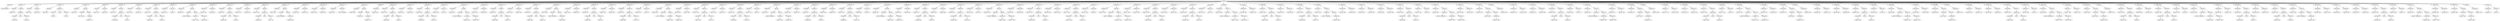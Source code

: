 digraph {
	ordering = out;
	ExpConst51 -> "Value51: 0";
	ExpTemp253 -> "Temp253: $rv";
	StatExp6 -> ExpTemp252;
	ExpTemp252 -> "Temp252: T216";
	ExpList26 -> ExpTemp251;
	ExpTemp251 -> "Temp251: T298";
	ExpName26 -> "Label27: print";
	ExpTemp250 -> "Temp250: T299";
	ExpTemp247 -> "Temp247: T296";
	ExpList25 -> ExpTemp246;
	ExpList25 -> ExpTemp247;
	ExpTemp246 -> "Temp246: T295";
	ExpCall25 -> ExpName25;
	ExpCall25 -> ExpList25;
	ExpName25 -> "Label26: Tree@Search";
	ExpConst50 -> "Value50: 12";
	StatMove120 -> ExpTemp244;
	StatMove120 -> ExpConst50;
	ExpBinary33 -> ExpTemp243;
	ExpBinary33 -> Plus32;
	ExpBinary33 -> ExpConst49;
	ExpTemp241 -> "Temp241: T215";
	StatMove118 -> ExpTemp240;
	StatMove118 -> ExpTemp241;
	ExpTemp240 -> "Temp240: T297";
	ExpList24 -> ExpTemp235;
	ExpCall24 -> ExpName24;
	ExpCall24 -> ExpList24;
	StatMove115 -> ExpTemp234;
	StatMove115 -> ExpCall24;
	ExpTemp234 -> "Temp234: T293";
	ExpMem31 -> ExpBinary32;
	ExpConst48 -> "Value48: 16";
	ExpBinary32 -> ExpTemp233;
	ExpBinary32 -> Plus31;
	ExpBinary32 -> ExpConst48;
	StatMove114 -> ExpTemp232;
	StatMove114 -> ExpMem31;
	ExpTemp232 -> "Temp232: T292";
	ExpTemp231 -> "Temp231: T214";
	StatMove113 -> ExpTemp230;
	StatMove113 -> ExpTemp231;
	ExpConst47 -> "Value47: 8";
	StatMove112 -> ExpTemp228;
	StatMove112 -> ExpMem30;
	ExpTemp228 -> "Temp228: T294";
	ExpTemp225 -> "Temp225: T289";
	ExpTemp224 -> "Temp224: T288";
	StatMove110 -> ExpTemp223;
	StatMove110 -> ExpCall23;
	ExpTemp223 -> "Temp223: T290";
	ExpTemp222 -> "Temp222: T289";
	ExpMem29 -> ExpBinary30;
	ExpConst45 -> "Value45: 16";
	ExpTemp220 -> "Temp220: T288";
	ExpTemp219 -> "Temp219: T213";
	ExpTemp227 -> "Temp227: T213";
	ExpTemp218 -> "Temp218: T290";
	ExpConst44 -> "Value44: 8";
	ExpTemp217 -> "Temp217: $fp";
	StatMove106 -> ExpTemp216;
	StatMove106 -> ExpMem28;
	ExpMem32 -> ExpBinary33;
	StatExp5 -> ExpTemp215;
	ExpTemp215 -> "Temp215: T212";
	ExpName22 -> "Label23: print";
	ExpTemp212 -> "Temp212: T211";
	StatMove104 -> ExpTemp211;
	StatMove104 -> ExpTemp212;
	ExpList21 -> ExpTemp209;
	ExpList21 -> ExpTemp210;
	ExpCall21 -> ExpName21;
	ExpCall21 -> ExpList21;
	StatMove103 -> ExpTemp208;
	StatMove103 -> ExpCall21;
	ExpTemp208 -> "Temp208: T285";
	ExpConst43 -> "Value43: 12";
	ExpTemp213 -> "Temp213: T287";
	ExpTemp207 -> "Temp207: T284";
	ExpMem27 -> ExpBinary28;
	ExpTemp206 -> "Temp206: $fp";
	ExpTemp202 -> "Temp202: T212";
	StatMove99 -> ExpTemp201;
	StatMove99 -> ExpTemp202;
	StatExp4 -> ExpTemp200;
	ExpTemp200 -> "Temp200: T210";
	ExpList20 -> ExpTemp199;
	ExpTemp199 -> "Temp199: T281";
	ExpCall20 -> ExpName20;
	ExpCall20 -> ExpList20;
	ExpName20 -> "Label21: print";
	ExpTemp198 -> "Temp198: T282";
	ExpTemp197 -> "Temp197: T209";
	ExpList19 -> ExpTemp194;
	ExpList19 -> ExpTemp195;
	ExpTemp194 -> "Temp194: T278";
	ExpCall19 -> ExpName19;
	ExpCall19 -> ExpList19;
	StatMove96 -> ExpTemp193;
	StatMove96 -> ExpCall19;
	ExpTemp193 -> "Temp193: T280";
	ExpConst41 -> "Value41: 50";
	ExpTemp192 -> "Temp192: T279";
	ExpMem26 -> ExpBinary27;
	ExpConst40 -> "Value40: 16";
	ExpBinary27 -> ExpTemp191;
	ExpBinary27 -> Plus26;
	ExpBinary27 -> ExpConst40;
	StatMove94 -> ExpTemp190;
	StatMove94 -> ExpMem26;
	ExpTemp189 -> "Temp189: T209";
	StatMove93 -> ExpTemp188;
	StatMove93 -> ExpTemp189;
	ExpTemp187 -> "Temp187: T210";
	StatMove92 -> ExpTemp186;
	StatMove92 -> ExpTemp187;
	StatMove119 -> ExpTemp242;
	StatMove119 -> ExpMem32;
	ExpConst46 -> "Value46: 12";
	ExpTemp186 -> "Temp186: T282";
	ExpTemp196 -> "Temp196: T281";
	StatExp3 -> ExpTemp185;
	ExpList18 -> ExpTemp184;
	ExpTemp184 -> "Temp184: T276";
	ExpTemp237 -> "Temp237: T214";
	ExpTemp182 -> "Temp182: T207";
	ExpTemp181 -> "Temp181: T276";
	ExpTemp180 -> "Temp180: T274";
	ExpList17 -> ExpTemp179;
	ExpList17 -> ExpTemp180;
	ExpMem28 -> ExpBinary29;
	ExpTemp179 -> "Temp179: T273";
	ExpCall17 -> ExpName17;
	ExpCall17 -> ExpList17;
	StatMove89 -> ExpTemp178;
	StatMove89 -> ExpCall17;
	ExpConst39 -> "Value39: 16";
	ExpTemp177 -> "Temp177: T274";
	ExpName23 -> "Label24: Tree@Delete";
	ExpConst38 -> "Value38: 16";
	ExpTemp201 -> "Temp201: T287";
	ExpBinary26 -> ExpTemp176;
	ExpBinary26 -> Plus25;
	ExpBinary26 -> ExpConst38;
	ExpTemp176 -> "Temp176: $fp";
	StatMove67 -> ExpTemp133;
	StatMove67 -> ExpTemp134;
	StatMove39 -> ExpTemp77;
	StatMove39 -> ExpConst19;
	ExpName18 -> "Label19: print";
	ExpTemp41 -> "Temp41: T229";
	ExpTemp93 -> "Temp93: T247";
	ExpBinary0 -> ExpTemp1;
	ExpBinary0 -> Plus0;
	ExpBinary0 -> ExpConst0;
	ExpConst17 -> "Value17: 8";
	StatMove51 -> ExpTemp101;
	StatMove51 -> ExpConst25;
	ExpTemp249 -> "Temp249: T215";
	StatMove87 -> ExpTemp175;
	StatMove87 -> ExpMem25;
	StatMove41 -> ExpTemp81;
	StatMove41 -> ExpTemp82;
	ExpTemp105 -> "Temp105: T251";
	ExpTemp71 -> "Temp71: T243";
	ExpTemp70 -> "Temp70: T196";
	StatMove97 -> ExpTemp196;
	StatMove97 -> ExpTemp197;
	ExpTemp69 -> "Temp69: T239";
	ExpTemp38 -> "Temp38: $fp";
	ExpTemp157 -> "Temp157: T206";
	ExpTemp129 -> "Temp129: T259";
	ExpTemp66 -> "Temp66: T238";
	ExpTemp174 -> "Temp174: T207";
	StatMove33 -> ExpTemp65;
	StatMove33 -> ExpConst16;
	ExpConst15 -> "Value15: 16";
	ExpTemp64 -> "Temp64: $fp";
	StatMove22 -> ExpTemp43;
	StatMove22 -> ExpConst11;
	ExpTemp63 -> "Temp63: T236";
	ExpTemp61 -> "Temp61: T238";
	ExpTemp0 -> "Temp0: T219";
	StatMove19 -> ExpTemp37;
	StatMove19 -> ExpMem5;
	ExpBinary31 -> ExpTemp229;
	ExpBinary31 -> Plus30;
	ExpBinary31 -> ExpConst47;
	ExpConst9 -> "Value9: 8";
	StatMove101 -> ExpTemp205;
	StatMove101 -> ExpMem27;
	ExpCall18 -> ExpName18;
	ExpCall18 -> ExpList18;
	ExpTemp120 -> "Temp120: $fp";
	ExpBinary10 -> ExpTemp60;
	ExpBinary10 -> Plus9;
	ExpBinary10 -> ExpConst14;
	StatMove30 -> ExpTemp59;
	StatMove30 -> ExpMem9;
	StatMove111 -> ExpTemp226;
	StatMove111 -> ExpTemp227;
	ExpList5 -> ExpTemp56;
	ExpTemp24 -> "Temp24: T192";
	ExpTemp67 -> "Temp67: T236";
	ExpTemp233 -> "Temp233: $fp";
	ExpTemp40 -> "Temp40: T194";
	ExpBinary3 -> ExpTemp14;
	ExpBinary3 -> Plus2;
	ExpBinary3 -> ExpConst4;
	ExpName21 -> "Label22: Tree@Search";
	StatMove85 -> ExpTemp171;
	StatMove85 -> ExpTemp172;
	ExpTemp56 -> "Temp56: T233";
	StatMove121 -> ExpTemp245;
	StatMove121 -> ExpCall25;
	ExpCall5 -> ExpName5;
	ExpCall5 -> ExpList5;
	ExpTemp107 -> "Temp107: T255";
	ExpConst18 -> "Value18: 16";
	ExpConst26 -> "Value26: 8";
	ExpBinary12 -> ExpTemp72;
	ExpBinary12 -> Plus11;
	ExpBinary12 -> ExpConst17;
	ExpTemp135 -> "Temp135: T260";
	ExpName5 -> "Label6: Tree@Print";
	StatMove40 -> ExpTemp78;
	StatMove40 -> ExpCall7;
	ExpTemp55 -> "Temp55: T234";
	ExpTemp239 -> "Temp239: T216";
	ExpList9 -> ExpTemp103;
	ExpList9 -> ExpTemp104;
	ExpBinary21 -> ExpTemp124;
	ExpBinary21 -> Plus20;
	ExpBinary21 -> ExpConst30;
	ExpMem8 -> ExpBinary9;
	ExpMem7 -> ExpBinary8;
	ExpConst16 -> "Value16: 24";
	ExpMem6 -> ExpBinary7;
	ExpConst12 -> "Value12: 8";
	ExpBinary8 -> ExpTemp50;
	ExpBinary8 -> Plus7;
	ExpBinary8 -> ExpConst12;
	ExpConst5 -> "Value5: 16";
	StatMove35 -> ExpTemp69;
	StatMove35 -> ExpTemp70;
	ExpTemp191 -> "Temp191: $fp";
	ExpTemp185 -> "Temp185: T208";
	ExpTemp50 -> "Temp50: $fp";
	StatMove100 -> ExpTemp203;
	StatMove100 -> ExpTemp204;
	ExpTemp60 -> "Temp60: $fp";
	ExpName4 -> "Label5: Tree@Insert";
	ExpCall14 -> ExpName14;
	ExpCall14 -> ExpList14;
	ExpName7 -> "Label8: Tree@Insert";
	ExpTemp44 -> "Temp44: T231";
	StatMove11 -> ExpTemp21;
	StatMove11 -> ExpMem3;
	ExpTemp238 -> "Temp238: T299";
	ExpTemp72 -> "Temp72: $fp";
	StatMove15 -> ExpTemp29;
	StatMove15 -> ExpTemp30;
	ExpBinary9 -> ExpTemp54;
	ExpBinary9 -> Plus8;
	ExpBinary9 -> ExpConst13;
	ExpList23 -> ExpTemp224;
	ExpList23 -> ExpTemp225;
	ExpBinary24 -> ExpTemp146;
	ExpBinary24 -> Plus23;
	ExpBinary24 -> ExpConst34;
	ExpTemp214 -> "Temp214: T286";
	ExpBinary7 -> ExpTemp42;
	ExpBinary7 -> Plus6;
	ExpBinary7 -> ExpConst10;
	ExpTemp188 -> "Temp188: T280";
	ExpBinary5 -> ExpTemp26;
	ExpBinary5 -> Plus4;
	ExpBinary5 -> ExpConst7;
	ExpTemp230 -> "Temp230: T293";
	StatMove25 -> ExpTemp49;
	StatMove25 -> ExpMem7;
	ExpTemp31 -> "Temp31: T228";
	ExpTemp42 -> "Temp42: $fp";
	StatMove21 -> ExpTemp41;
	StatMove21 -> ExpMem6;
	StatMove36 -> ExpTemp71;
	StatMove36 -> ExpMem11;
	StatMove20 -> ExpTemp39;
	StatMove20 -> ExpTemp40;
	ExpMem5 -> ExpBinary6;
	ExpMem22 -> ExpBinary23;
	ExpName1 -> "Label2: Tree@Init";
	StatMove8 -> ExpTemp15;
	StatMove8 -> ExpConst5;
	ExpTemp28 -> "Temp28: T224";
	ExpBinary20 -> ExpTemp120;
	ExpBinary20 -> Plus19;
	ExpBinary20 -> ExpConst29;
	ExpMem30 -> ExpBinary31;
	ExpTemp153 -> "Temp153: T267";
	ExpConst4 -> "Value4: 16";
	StatMove55 -> ExpTemp109;
	StatMove55 -> ExpTemp110;
	ExpTemp16 -> "Temp16: T222";
	ExpTemp106 -> "Temp106: T199";
	StatMove24 -> ExpTemp47;
	StatMove24 -> ExpTemp48;
	ExpTemp183 -> "Temp183: T277";
	StatMove48 -> ExpTemp95;
	StatMove48 -> ExpMem15;
	ExpTemp77 -> "Temp77: T241";
	ExpTemp139 -> "Temp139: T262";
	ExpTemp112 -> "Temp112: $fp";
	ExpConst49 -> "Value49: 16";
	ExpTemp13 -> "Temp13: T220";
	ExpBinary14 -> ExpTemp84;
	ExpBinary14 -> Plus13;
	ExpBinary14 -> ExpConst20;
	ExpTemp79 -> "Temp79: T240";
	ExpTemp86 -> "Temp86: T198";
	ExpTemp190 -> "Temp190: T278";
	ExpTemp73 -> "Temp73: T242";
	ExpCall26 -> ExpName26;
	ExpCall26 -> ExpList26;
	ExpTemp94 -> "Temp94: T198";
	ExpTemp3 -> "Temp3: T190";
	ExpBinary18 -> ExpTemp108;
	ExpBinary18 -> Plus17;
	ExpBinary18 -> ExpConst26;
	StatMove26 -> ExpTemp51;
	StatMove26 -> ExpTemp52;
	ExpTemp48 -> "Temp48: T194";
	StatMove9 -> ExpTemp16;
	StatMove9 -> ExpCall1;
	ExpCall13 -> ExpName13;
	ExpCall13 -> ExpList13;
	ExpConst42 -> "Value42: 16";
	ExpMem1 -> ExpBinary2;
	StatMove108 -> ExpTemp220;
	StatMove108 -> ExpMem29;
	ExpTemp97 -> "Temp97: T250";
	ExpTemp58 -> "Temp58: T195";
	ExpTemp34 -> "Temp34: T228";
	ExpConst14 -> "Value14: 8";
	ExpConst3 -> "Value3: 8";
	ExpTemp17 -> "Temp17: T220";
	ExpTemp30 -> "Temp30: T192";
	ExpMem16 -> ExpBinary17;
	ExpTemp8 -> "Temp8: T190";
	ExpTemp18 -> "Temp18: T221";
	ExpTemp109 -> "Temp109: T254";
	ExpConst28 -> "Value28: 28";
	ExpList6 -> ExpTemp67;
	ExpList6 -> ExpTemp68;
	StatMove4 -> ExpTemp7;
	StatMove4 -> ExpTemp8;
	ExpConst1 -> "Value1: 6";
	ExpList7 -> ExpTemp79;
	ExpList7 -> ExpTemp80;
	StatMove7 -> ExpTemp13;
	StatMove7 -> ExpMem2;
	ExpTemp43 -> "Temp43: T230";
	ExpTemp7 -> "Temp7: T219";
	ExpMem0 -> ExpBinary0;
	ExpTemp36 -> "Temp36: T193";
	StatMove31 -> ExpTemp61;
	StatMove31 -> ExpTemp62;
	ExpTemp145 -> "Temp145: T263";
	ExpTemp32 -> "Temp32: T193";
	ExpConst10 -> "Value10: 16";
	ExpBinary1 -> ExpConst1;
	ExpBinary1 -> Times0;
	ExpBinary1 -> ExpConst2;
	ExpCall3 -> ExpName3;
	ExpCall3 -> ExpList3;
	ExpCall6 -> ExpName6;
	ExpCall6 -> ExpList6;
	ExpMem10 -> ExpBinary11;
	ExpTemp149 -> "Temp149: T263";
	ExpTemp10 -> "Temp10: $fp";
	ExpTemp2 -> "Temp2: T218";
	StatExp0 -> ExpTemp36;
	StatMove50 -> ExpTemp99;
	StatMove50 -> ExpMem16;
	ExpBinary13 -> ExpTemp76;
	ExpBinary13 -> Plus12;
	ExpBinary13 -> ExpConst18;
	ExpTemp229 -> "Temp229: $fp";
	ExpTemp211 -> "Temp211: T286";
	ExpTemp203 -> "Temp203: T285";
	ExpTemp178 -> "Temp178: T275";
	StatMove2 -> ExpTemp4;
	StatMove2 -> ExpBinary1;
	ExpName8 -> "Label9: Tree@Insert";
	StatLabel0 -> "Label0: BT@Start";
	ExpBinary30 -> ExpTemp221;
	ExpBinary30 -> Plus29;
	ExpBinary30 -> ExpConst45;
	ExpTemp74 -> "Temp74: T197";
	StatMove45 -> ExpTemp89;
	StatMove45 -> ExpConst22;
	ExpConst24 -> "Value24: 16";
	ExpTemp19 -> "Temp19: T223";
	ExpTemp204 -> "Temp204: T211";
	ExpConst0 -> "Value0: 16";
	StatMove123 -> ExpTemp250;
	StatMove123 -> ExpCall26;
	ExpName19 -> "Label20: Tree@Search";
	ExpTemp80 -> "Temp80: T241";
	StatMove54 -> ExpTemp107;
	StatMove54 -> ExpMem17;
	ExpConst11 -> "Value11: 8";
	StatList0 -> StatLabel0;
	StatList0 -> StatMove0;
	StatList0 -> StatMove1;
	StatList0 -> StatMove2;
	StatList0 -> StatMove3;
	StatList0 -> StatMove4;
	StatList0 -> StatMove5;
	StatList0 -> StatMove6;
	StatList0 -> StatMove7;
	StatList0 -> StatMove8;
	StatList0 -> StatMove9;
	StatList0 -> StatMove10;
	StatList0 -> StatMove11;
	StatList0 -> StatMove12;
	StatList0 -> StatMove13;
	StatList0 -> StatMove14;
	StatList0 -> StatMove15;
	StatList0 -> StatMove16;
	StatList0 -> StatMove17;
	StatList0 -> StatMove18;
	StatList0 -> StatExp0;
	StatList0 -> StatMove19;
	StatList0 -> StatMove20;
	StatList0 -> StatMove21;
	StatList0 -> StatMove22;
	StatList0 -> StatMove23;
	StatList0 -> StatMove24;
	StatList0 -> StatMove25;
	StatList0 -> StatMove26;
	StatList0 -> StatMove27;
	StatList0 -> StatMove28;
	StatList0 -> StatMove29;
	StatList0 -> StatMove30;
	StatList0 -> StatMove31;
	StatList0 -> StatMove32;
	StatList0 -> StatMove33;
	StatList0 -> StatMove34;
	StatList0 -> StatMove35;
	StatList0 -> StatMove36;
	StatList0 -> StatMove37;
	StatList0 -> StatMove38;
	StatList0 -> StatMove39;
	StatList0 -> StatMove40;
	StatList0 -> StatMove41;
	StatList0 -> StatMove42;
	StatList0 -> StatMove43;
	StatList0 -> StatMove44;
	StatList0 -> StatMove45;
	StatList0 -> StatMove46;
	StatList0 -> StatMove47;
	StatList0 -> StatMove48;
	StatList0 -> StatMove49;
	StatList0 -> StatMove50;
	StatList0 -> StatMove51;
	StatList0 -> StatMove52;
	StatList0 -> StatMove53;
	StatList0 -> StatMove54;
	StatList0 -> StatMove55;
	StatList0 -> StatMove56;
	StatList0 -> StatMove57;
	StatList0 -> StatMove58;
	StatList0 -> StatMove59;
	StatList0 -> StatMove60;
	StatList0 -> StatMove61;
	StatList0 -> StatMove62;
	StatList0 -> StatMove63;
	StatList0 -> StatMove64;
	StatList0 -> StatMove65;
	StatList0 -> StatMove66;
	StatList0 -> StatMove67;
	StatList0 -> StatMove68;
	StatList0 -> StatMove69;
	StatList0 -> StatMove70;
	StatList0 -> StatMove71;
	StatList0 -> StatMove72;
	StatList0 -> StatMove73;
	StatList0 -> StatMove74;
	StatList0 -> StatMove75;
	StatList0 -> StatMove76;
	StatList0 -> StatMove77;
	StatList0 -> StatExp1;
	StatList0 -> StatMove78;
	StatList0 -> StatMove79;
	StatList0 -> StatMove80;
	StatList0 -> StatMove81;
	StatList0 -> StatMove82;
	StatList0 -> StatMove83;
	StatList0 -> StatMove84;
	StatList0 -> StatExp2;
	StatList0 -> StatMove85;
	StatList0 -> StatMove86;
	StatList0 -> StatMove87;
	StatList0 -> StatMove88;
	StatList0 -> StatMove89;
	StatList0 -> StatMove90;
	StatList0 -> StatMove91;
	StatList0 -> StatExp3;
	StatList0 -> StatMove92;
	StatList0 -> StatMove93;
	StatList0 -> StatMove94;
	StatList0 -> StatMove95;
	StatList0 -> StatMove96;
	StatList0 -> StatMove97;
	StatList0 -> StatMove98;
	StatList0 -> StatExp4;
	StatList0 -> StatMove99;
	StatList0 -> StatMove100;
	StatList0 -> StatMove101;
	StatList0 -> StatMove102;
	StatList0 -> StatMove103;
	StatList0 -> StatMove104;
	StatList0 -> StatMove105;
	StatList0 -> StatExp5;
	StatList0 -> StatMove106;
	StatList0 -> StatMove107;
	StatList0 -> StatMove108;
	StatList0 -> StatMove109;
	StatList0 -> StatMove110;
	StatList0 -> StatMove111;
	StatList0 -> StatMove112;
	StatList0 -> StatMove113;
	StatList0 -> StatMove114;
	StatList0 -> StatMove115;
	StatList0 -> StatMove116;
	StatList0 -> StatMove117;
	StatList0 -> StatMove118;
	StatList0 -> StatMove119;
	StatList0 -> StatMove120;
	StatList0 -> StatMove121;
	StatList0 -> StatMove122;
	StatList0 -> StatMove123;
	StatList0 -> StatExp6;
	StatList0 -> StatMove124;
	ExpBinary23 -> ExpTemp136;
	ExpBinary23 -> Plus22;
	ExpBinary23 -> ExpConst33;
	ExpTemp243 -> "Temp243: $fp";
	StatMove86 -> ExpTemp173;
	StatMove86 -> ExpTemp174;
	StatMove23 -> ExpTemp44;
	StatMove23 -> ExpCall4;
	ExpTemp35 -> "Temp35: T227";
	ExpName13 -> "Label14: Tree@Search";
	ExpTemp221 -> "Temp221: $fp";
	ExpTemp165 -> "Temp165: T269";
	ExpList22 -> ExpTemp214;
	ExpTemp12 -> "Temp12: T191";
	ExpTemp33 -> "Temp33: T227";
	ExpTemp100 -> "Temp100: $fp";
	ExpBinary22 -> ExpTemp132;
	ExpBinary22 -> Plus21;
	ExpBinary22 -> ExpConst32;
	ExpMem2 -> ExpBinary3;
	ExpTemp4 -> "Temp4: T217";
	ExpCall0 -> ExpName0;
	ExpCall0 -> ExpList0;
	ExpCall7 -> ExpName7;
	ExpCall7 -> ExpList7;
	ExpMem11 -> ExpBinary12;
	StatMove14 -> ExpTemp27;
	StatMove14 -> ExpCall2;
	StatMove0 -> ExpTemp0;
	StatMove0 -> ExpMem0;
	ExpConst19 -> "Value19: 4";
	ExpTemp168 -> "Temp168: T272";
	ExpTemp6 -> "Temp6: T217";
	ExpTemp75 -> "Temp75: T240";
	ExpTemp226 -> "Temp226: T291";
	ExpList8 -> ExpTemp91;
	ExpList8 -> ExpTemp92;
	ExpTemp14 -> "Temp14: $fp";
	ExpTemp76 -> "Temp76: $fp";
	ExpTemp99 -> "Temp99: T248";
	StatMove12 -> ExpTemp23;
	StatMove12 -> ExpTemp24;
	ExpTemp15 -> "Temp15: T221";
	StatMove62 -> ExpTemp123;
	StatMove62 -> ExpMem20;
	ExpTemp11 -> "Temp11: T222";
	ExpTemp195 -> "Temp195: T279";
	ExpConst2 -> "Value2: 4";
	ExpCall2 -> ExpName2;
	ExpCall2 -> ExpList2;
	ExpBinary2 -> ExpTemp10;
	ExpBinary2 -> Plus1;
	ExpBinary2 -> ExpConst3;
	StatMove3 -> ExpTemp5;
	StatMove3 -> ExpCall0;
	ExpTemp248 -> "Temp248: T298";
	ExpTemp62 -> "Temp62: T196";
	ExpList0 -> ExpTemp6;
	ExpMem19 -> ExpBinary20;
	StatMove109 -> ExpTemp222;
	StatMove109 -> ExpConst46;
	StatMove65 -> ExpTemp129;
	StatMove65 -> ExpTemp130;
	StatMove76 -> ExpTemp151;
	StatMove76 -> ExpTemp152;
	ExpTemp21 -> "Temp21: T226";
	ExpConst7 -> "Value7: 16";
	StatMove90 -> ExpTemp181;
	StatMove90 -> ExpTemp182;
	ExpMem4 -> ExpBinary5;
	StatMove71 -> ExpTemp141;
	StatMove71 -> ExpTemp142;
	ExpConst8 -> "Value8: 100000000";
	ExpTemp81 -> "Temp81: T243";
	ExpTemp20 -> "Temp20: T191";
	ExpTemp25 -> "Temp25: T224";
	StatMove13 -> ExpTemp25;
	StatMove13 -> ExpMem4;
	ExpTemp26 -> "Temp26: $fp";
	StatMove37 -> ExpTemp73;
	StatMove37 -> ExpTemp74;
	ExpTemp121 -> "Temp121: T258";
	StatMove18 -> ExpTemp34;
	StatMove18 -> ExpCall3;
	ExpList16 -> ExpTemp169;
	StatMove27 -> ExpTemp53;
	StatMove27 -> ExpMem8;
	ExpBinary28 -> ExpTemp206;
	ExpBinary28 -> Plus27;
	ExpBinary28 -> ExpConst42;
	StatMove5 -> ExpTemp9;
	StatMove5 -> ExpMem1;
	StatMove117 -> ExpTemp238;
	StatMove117 -> ExpTemp239;
	ExpTemp125 -> "Temp125: T257";
	ExpTemp47 -> "Temp47: T232";
	ExpList4 -> ExpTemp45;
	ExpList4 -> ExpTemp46;
	ExpTemp27 -> "Temp27: T225";
	ExpTemp89 -> "Temp89: T245";
	ExpName2 -> "Label3: Tree@Print";
	ExpList2 -> ExpTemp28;
	StatMove83 -> ExpTemp166;
	StatMove83 -> ExpTemp167;
	ExpTemp29 -> "Temp29: T226";
	StatMove88 -> ExpTemp177;
	StatMove88 -> ExpConst39;
	ExpMem12 -> ExpBinary13;
	ExpTemp49 -> "Temp49: T235";
	ExpTemp22 -> "Temp22: $fp";
	ExpConst21 -> "Value21: 16";
	StatMove17 -> ExpTemp33;
	StatMove17 -> ExpConst8;
	ExpTemp78 -> "Temp78: T242";
	StatMove28 -> ExpTemp55;
	StatMove28 -> ExpCall5;
	ExpName12 -> "Label13: Tree@Print";
	ExpConst33 -> "Value33: 16";
	ExpTemp65 -> "Temp65: T237";
	ExpCall12 -> ExpName12;
	ExpCall12 -> ExpList12;
	StatMove29 -> ExpTemp57;
	StatMove29 -> ExpTemp58;
	ExpName14 -> "Label15: print";
	ExpTemp164 -> "Temp164: T268";
	ExpTemp9 -> "Temp9: T223";
	ExpBinary11 -> ExpTemp64;
	ExpBinary11 -> Plus10;
	ExpBinary11 -> ExpConst15;
	ExpList1 -> ExpTemp17;
	ExpList1 -> ExpTemp18;
	ExpBinary4 -> ExpTemp22;
	ExpBinary4 -> Plus3;
	ExpBinary4 -> ExpConst6;
	ExpTemp1 -> "Temp1: $fp";
	ExpTemp68 -> "Temp68: T237";
	ExpList3 -> ExpTemp35;
	ExpTemp82 -> "Temp82: T197";
	ExpTemp83 -> "Temp83: T247";
	ExpName24 -> "Label25: Tree@Print";
	ExpCall23 -> ExpName23;
	ExpCall23 -> ExpList23;
	ExpTemp216 -> "Temp216: T291";
	StatMove42 -> ExpTemp83;
	StatMove42 -> ExpMem13;
	ExpTemp236 -> "Temp236: T294";
	ExpTemp84 -> "Temp84: $fp";
	ExpCall22 -> ExpName22;
	ExpCall22 -> ExpList22;
	ExpConst20 -> "Value20: 8";
	ExpName3 -> "Label4: print";
	ExpMem13 -> ExpBinary14;
	ExpTemp85 -> "Temp85: T246";
	StatExp1 -> ExpTemp155;
	ExpTemp146 -> "Temp146: $fp";
	StatMove43 -> ExpTemp85;
	StatMove43 -> ExpTemp86;
	ExpTemp37 -> "Temp37: T232";
	ExpTemp52 -> "Temp52: T195";
	StatMove44 -> ExpTemp87;
	StatMove44 -> ExpMem14;
	ExpList12 -> ExpTemp138;
	StatMove73 -> ExpTemp145;
	StatMove73 -> ExpMem23;
	ExpTemp88 -> "Temp88: $fp";
	ExpCall9 -> ExpName9;
	ExpCall9 -> ExpList9;
	ExpBinary15 -> ExpTemp88;
	ExpBinary15 -> Plus14;
	ExpBinary15 -> ExpConst21;
	ExpTemp103 -> "Temp103: T248";
	ExpTemp90 -> "Temp90: T246";
	StatMove46 -> ExpTemp90;
	StatMove46 -> ExpCall8;
	ExpConst6 -> "Value6: 8";
	ExpTemp54 -> "Temp54: $fp";
	ExpCall8 -> ExpName8;
	ExpCall8 -> ExpList8;
	StatMove66 -> ExpTemp131;
	StatMove66 -> ExpMem21;
	ExpTemp91 -> "Temp91: T244";
	StatMove107 -> ExpTemp218;
	StatMove107 -> ExpTemp219;
	ExpTemp154 -> "Temp154: T266";
	ExpTemp104 -> "Temp104: T249";
	StatMove47 -> ExpTemp93;
	StatMove47 -> ExpTemp94;
	StatMove38 -> ExpTemp75;
	StatMove38 -> ExpMem12;
	ExpTemp39 -> "Temp39: T231";
	ExpTemp51 -> "Temp51: T234";
	ExpTemp95 -> "Temp95: T251";
	ExpTemp53 -> "Temp53: T233";
	ExpBinary16 -> ExpTemp96;
	ExpBinary16 -> Plus15;
	ExpBinary16 -> ExpConst23;
	ExpConst23 -> "Value23: 8";
	ExpTemp209 -> "Temp209: T283";
	ExpMem21 -> ExpBinary22;
	ExpMem15 -> ExpBinary16;
	ExpCall4 -> ExpName4;
	ExpCall4 -> ExpList4;
	StatMove49 -> ExpTemp97;
	StatMove49 -> ExpTemp98;
	ExpTemp98 -> "Temp98: T199";
	ExpTemp101 -> "Temp101: T249";
	ExpConst25 -> "Value25: 20";
	ExpList14 -> ExpTemp154;
	ExpTemp161 -> "Temp161: $fp";
	StatMove52 -> ExpTemp102;
	StatMove52 -> ExpCall9;
	StatMove10 -> ExpTemp19;
	StatMove10 -> ExpTemp20;
	ExpName9 -> "Label10: Tree@Insert";
	ExpTemp110 -> "Temp110: T200";
	ExpTemp59 -> "Temp59: T239";
	StatMove53 -> ExpTemp105;
	StatMove53 -> ExpTemp106;
	ExpTemp108 -> "Temp108: $fp";
	ExpCall1 -> ExpName1;
	ExpCall1 -> ExpList1;
	ExpMem17 -> ExpBinary18;
	ExpTemp111 -> "Temp111: T252";
	ExpTemp92 -> "Temp92: T245";
	ExpTemp148 -> "Temp148: T265";
	StatMove56 -> ExpTemp111;
	StatMove56 -> ExpMem18;
	StatMove124 -> ExpTemp253;
	StatMove124 -> ExpConst51;
	ExpName0 -> "Label1: malloc";
	ExpName16 -> "Label17: print";
	ExpBinary19 -> ExpTemp112;
	ExpBinary19 -> Plus18;
	ExpBinary19 -> ExpConst27;
	ExpConst27 -> "Value27: 16";
	ExpMem18 -> ExpBinary19;
	ExpTemp113 -> "Temp113: T253";
	StatMove57 -> ExpTemp113;
	StatMove57 -> ExpConst28;
	ExpTemp45 -> "Temp45: T229";
	ExpTemp114 -> "Temp114: T254";
	ExpBinary6 -> ExpTemp38;
	ExpBinary6 -> Plus5;
	ExpBinary6 -> ExpConst9;
	ExpName10 -> "Label11: Tree@Insert";
	ExpTemp96 -> "Temp96: $fp";
	ExpCall10 -> ExpName10;
	ExpCall10 -> ExpList10;
	ExpTemp115 -> "Temp115: T252";
	ExpList10 -> ExpTemp115;
	ExpList10 -> ExpTemp116;
	ExpTemp87 -> "Temp87: T244";
	ExpTemp116 -> "Temp116: T253";
	ExpTemp156 -> "Temp156: T272";
	ExpTemp245 -> "Temp245: T297";
	ExpMem3 -> ExpBinary4;
	ExpTemp117 -> "Temp117: T255";
	ExpTemp244 -> "Temp244: T296";
	StatMove59 -> ExpTemp117;
	StatMove59 -> ExpTemp118;
	ExpTemp118 -> "Temp118: T200";
	StatMove98 -> ExpTemp198;
	StatMove98 -> ExpCall20;
	ExpTemp159 -> "Temp159: T205";
	ExpTemp119 -> "Temp119: T259";
	StatMove60 -> ExpTemp119;
	StatMove60 -> ExpMem19;
	ExpConst29 -> "Value29: 8";
	StatMove61 -> ExpTemp121;
	StatMove61 -> ExpTemp122;
	ExpTemp122 -> "Temp122: T201";
	ExpTemp210 -> "Temp210: T284";
	StatMove1 -> ExpTemp2;
	StatMove1 -> ExpTemp3;
	ExpBinary17 -> ExpTemp100;
	ExpBinary17 -> Plus16;
	ExpBinary17 -> ExpConst24;
	ExpTemp123 -> "Temp123: T256";
	StatMove116 -> ExpTemp236;
	StatMove116 -> ExpTemp237;
	ExpTemp124 -> "Temp124: $fp";
	ExpTemp46 -> "Temp46: T230";
	ExpName11 -> "Label12: Tree@Insert";
	ExpConst30 -> "Value30: 16";
	StatMove63 -> ExpTemp125;
	StatMove63 -> ExpConst31;
	StatMove6 -> ExpTemp11;
	StatMove6 -> ExpTemp12;
	ExpTemp131 -> "Temp131: T262";
	ExpConst31 -> "Value31: 14";
	ExpName17 -> "Label18: Tree@Search";
	ExpTemp126 -> "Temp126: T258";
	ExpTemp144 -> "Temp144: T203";
	StatMove16 -> ExpTemp31;
	StatMove16 -> ExpTemp32;
	ExpTemp151 -> "Temp151: T266";
	StatMove64 -> ExpTemp126;
	StatMove64 -> ExpCall11;
	ExpCall11 -> ExpName11;
	ExpCall11 -> ExpList11;
	ExpTemp23 -> "Temp23: T225";
	ExpTemp127 -> "Temp127: T256";
	ExpList11 -> ExpTemp127;
	ExpList11 -> ExpTemp128;
	ExpTemp167 -> "Temp167: T205";
	ExpTemp128 -> "Temp128: T257";
	ExpBinary29 -> ExpTemp217;
	ExpBinary29 -> Plus28;
	ExpBinary29 -> ExpConst44;
	ExpTemp130 -> "Temp130: T201";
	StatMove95 -> ExpTemp192;
	StatMove95 -> ExpConst41;
	ExpConst32 -> "Value32: 8";
	ExpTemp142 -> "Temp142: T204";
	StatMove72 -> ExpTemp143;
	StatMove72 -> ExpTemp144;
	ExpTemp134 -> "Temp134: T202";
	StatMove91 -> ExpTemp183;
	StatMove91 -> ExpCall18;
	StatMove84 -> ExpTemp168;
	StatMove84 -> ExpCall16;
	ExpMem24 -> ExpBinary25;
	ExpTemp5 -> "Temp5: T218";
	ExpTemp133 -> "Temp133: T261";
	StatMove68 -> ExpTemp135;
	StatMove68 -> ExpMem22;
	ExpTemp136 -> "Temp136: $fp";
	ExpTemp137 -> "Temp137: T261";
	StatMove69 -> ExpTemp137;
	StatMove69 -> ExpCall12;
	StatMove32 -> ExpTemp63;
	StatMove32 -> ExpMem10;
	ExpTemp102 -> "Temp102: T250";
	StatMove58 -> ExpTemp114;
	StatMove58 -> ExpCall10;
	ExpTemp138 -> "Temp138: T260";
	StatMove105 -> ExpTemp213;
	StatMove105 -> ExpCall22;
	StatMove70 -> ExpTemp139;
	StatMove70 -> ExpTemp140;
	ExpTemp140 -> "Temp140: T202";
	ExpTemp160 -> "Temp160: T268";
	StatMove122 -> ExpTemp248;
	StatMove122 -> ExpTemp249;
	ExpMem14 -> ExpBinary15;
	ExpTemp141 -> "Temp141: T267";
	ExpTemp143 -> "Temp143: T265";
	ExpConst34 -> "Value34: 16";
	ExpMem9 -> ExpBinary10;
	ExpMem23 -> ExpBinary24;
	ExpBinary25 -> ExpTemp161;
	ExpBinary25 -> Plus24;
	ExpBinary25 -> ExpConst36;
	ExpTemp147 -> "Temp147: T264";
	ExpTemp57 -> "Temp57: T235";
	StatMove74 -> ExpTemp147;
	StatMove74 -> ExpConst35;
	ExpConst35 -> "Value35: 24";
	StatMove75 -> ExpTemp148;
	StatMove75 -> ExpCall13;
	ExpList13 -> ExpTemp149;
	ExpList13 -> ExpTemp150;
	ExpTemp242 -> "Temp242: T295";
	ExpTemp150 -> "Temp150: T264";
	ExpTemp152 -> "Temp152: T203";
	StatMove77 -> ExpTemp153;
	StatMove77 -> ExpCall14;
	ExpMem20 -> ExpBinary21;
	ExpTemp155 -> "Temp155: T204";
	StatMove78 -> ExpTemp156;
	StatMove78 -> ExpTemp157;
	ExpTemp158 -> "Temp158: T270";
	ExpName6 -> "Label7: Tree@Insert";
	StatMove79 -> ExpTemp158;
	StatMove79 -> ExpTemp159;
	StatMove80 -> ExpTemp160;
	StatMove80 -> ExpMem24;
	ExpConst36 -> "Value36: 16";
	ExpTemp162 -> "Temp162: T269";
	StatMove82 -> ExpTemp163;
	StatMove82 -> ExpCall15;
	StatMove81 -> ExpTemp162;
	StatMove81 -> ExpConst37;
	ExpConst22 -> "Value22: 12";
	ExpConst37 -> "Value37: 12";
	ExpTemp163 -> "Temp163: T270";
	ExpConst13 -> "Value13: 16";
	ExpName15 -> "Label16: Tree@Search";
	StatMove34 -> ExpTemp66;
	StatMove34 -> ExpCall6;
	ExpCall15 -> ExpName15;
	ExpCall15 -> ExpList15;
	ExpList15 -> ExpTemp164;
	ExpList15 -> ExpTemp165;
	ExpTemp166 -> "Temp166: T271";
	ExpCall16 -> ExpName16;
	ExpCall16 -> ExpList16;
	ExpTemp169 -> "Temp169: T271";
	ExpTemp170 -> "Temp170: T206";
	ExpTemp205 -> "Temp205: T283";
	ExpMem25 -> ExpBinary26;
	StatExp2 -> ExpTemp170;
	StatMove102 -> ExpTemp207;
	StatMove102 -> ExpConst43;
	ExpTemp171 -> "Temp171: T277";
	ExpTemp235 -> "Temp235: T292";
	ExpTemp172 -> "Temp172: T208";
	ExpTemp173 -> "Temp173: T275";
	ExpTemp132 -> "Temp132: $fp";
	ExpTemp175 -> "Temp175: T273";
}


